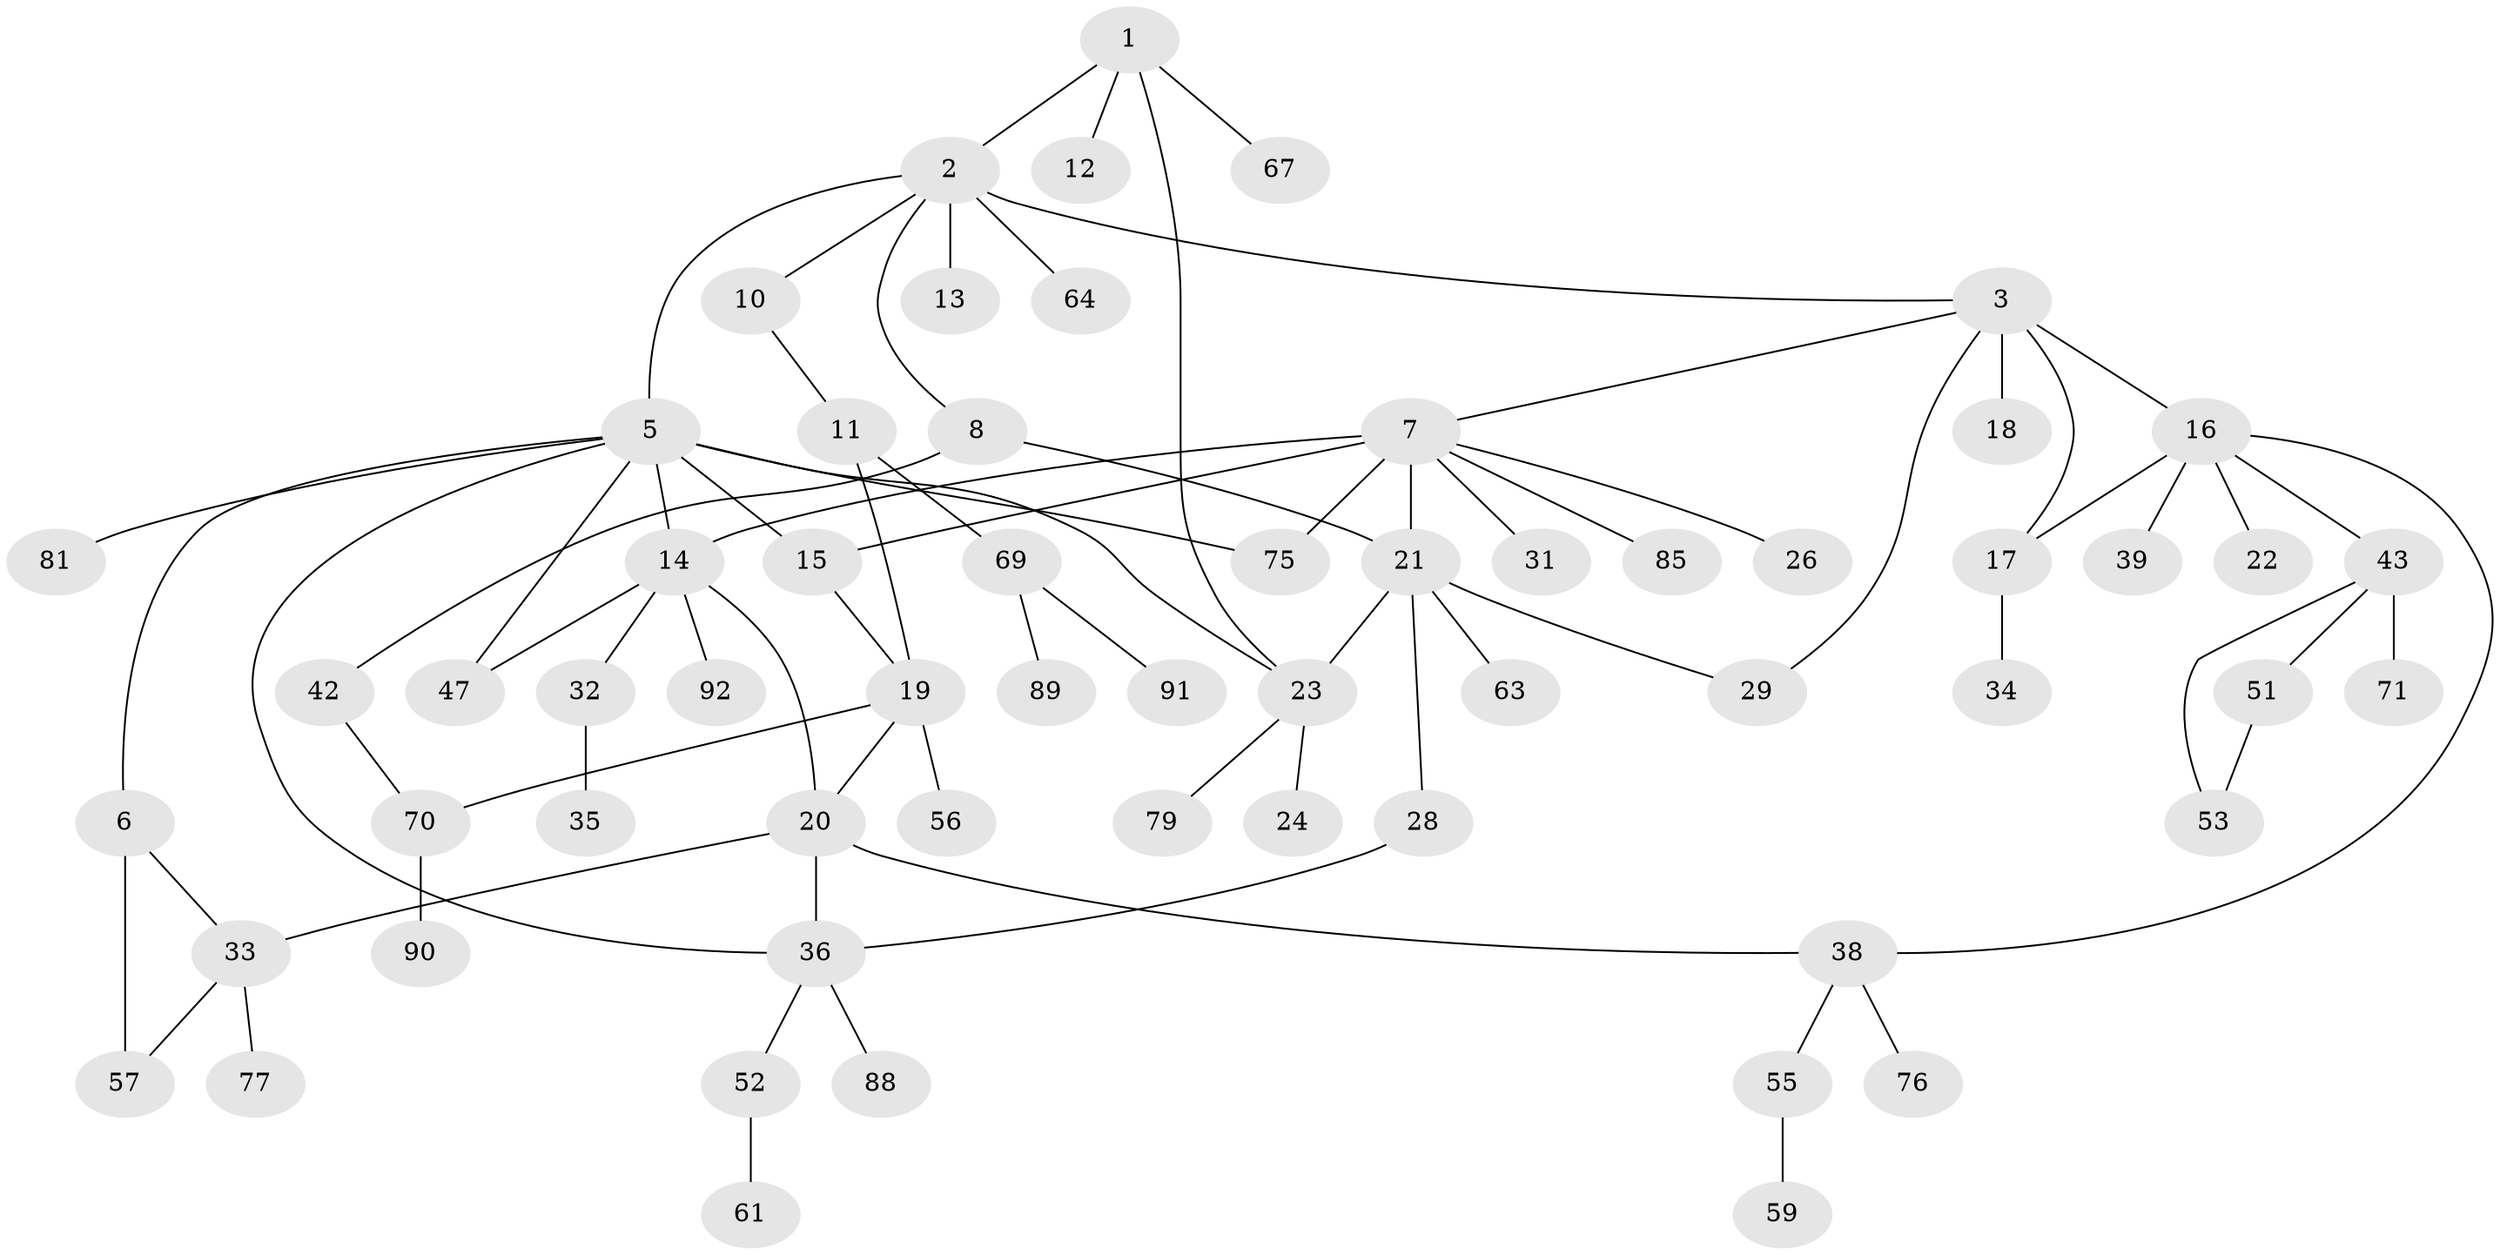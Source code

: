 // original degree distribution, {4: 0.06521739130434782, 8: 0.021739130434782608, 6: 0.043478260869565216, 3: 0.18478260869565216, 7: 0.010869565217391304, 1: 0.33695652173913043, 2: 0.30434782608695654, 5: 0.03260869565217391}
// Generated by graph-tools (version 1.1) at 2025/41/03/06/25 10:41:27]
// undirected, 61 vertices, 78 edges
graph export_dot {
graph [start="1"]
  node [color=gray90,style=filled];
  1;
  2 [super="+48"];
  3 [super="+4"];
  5 [super="+37"];
  6 [super="+50"];
  7 [super="+9"];
  8;
  10 [super="+25"];
  11 [super="+40"];
  12;
  13 [super="+58"];
  14 [super="+86"];
  15 [super="+87"];
  16 [super="+84"];
  17;
  18 [super="+80"];
  19 [super="+82"];
  20 [super="+66"];
  21 [super="+27"];
  22;
  23 [super="+78"];
  24 [super="+46"];
  26 [super="+62"];
  28 [super="+45"];
  29 [super="+30"];
  31;
  32 [super="+41"];
  33 [super="+54"];
  34;
  35;
  36 [super="+65"];
  38 [super="+44"];
  39;
  42 [super="+83"];
  43 [super="+49"];
  47;
  51 [super="+68"];
  52 [super="+60"];
  53;
  55;
  56;
  57 [super="+73"];
  59;
  61;
  63;
  64;
  67;
  69 [super="+74"];
  70 [super="+72"];
  71;
  75;
  76;
  77;
  79;
  81;
  85;
  88;
  89;
  90;
  91;
  92;
  1 -- 2;
  1 -- 12;
  1 -- 23;
  1 -- 67;
  2 -- 3;
  2 -- 5;
  2 -- 8;
  2 -- 10;
  2 -- 13;
  2 -- 64;
  3 -- 16 [weight=2];
  3 -- 17;
  3 -- 29;
  3 -- 18;
  3 -- 7;
  5 -- 6;
  5 -- 15;
  5 -- 36;
  5 -- 47;
  5 -- 81;
  5 -- 14;
  5 -- 75;
  5 -- 23;
  6 -- 33;
  6 -- 57;
  7 -- 15;
  7 -- 75;
  7 -- 21 [weight=2];
  7 -- 85;
  7 -- 26;
  7 -- 14;
  7 -- 31;
  8 -- 21;
  8 -- 42;
  10 -- 11;
  11 -- 19;
  11 -- 69;
  14 -- 32;
  14 -- 20;
  14 -- 92;
  14 -- 47;
  15 -- 19;
  16 -- 22;
  16 -- 38;
  16 -- 39;
  16 -- 43;
  16 -- 17;
  17 -- 34;
  19 -- 20;
  19 -- 56;
  19 -- 70;
  20 -- 33;
  20 -- 38;
  20 -- 36;
  21 -- 28;
  21 -- 63;
  21 -- 29;
  21 -- 23;
  23 -- 24;
  23 -- 79;
  28 -- 36;
  32 -- 35 [weight=2];
  33 -- 77;
  33 -- 57;
  36 -- 52;
  36 -- 88;
  38 -- 55;
  38 -- 76;
  42 -- 70;
  43 -- 71;
  43 -- 51;
  43 -- 53;
  51 -- 53;
  52 -- 61;
  55 -- 59;
  69 -- 89;
  69 -- 91;
  70 -- 90;
}
